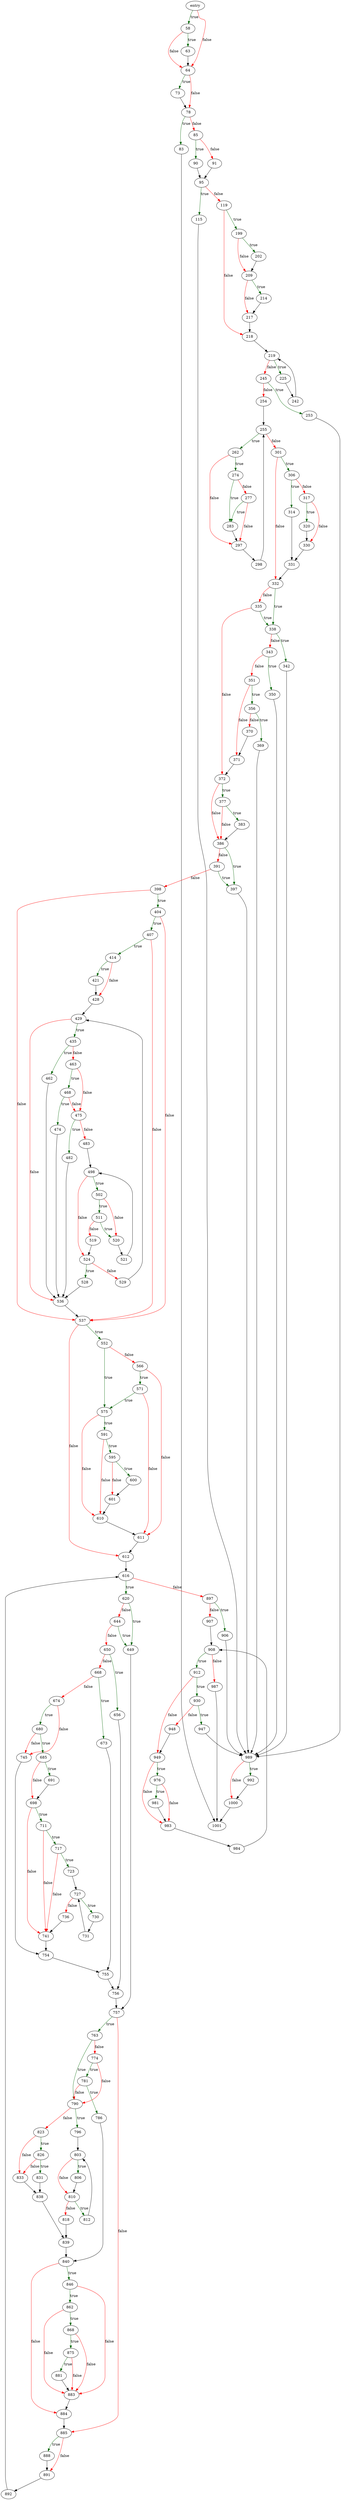 digraph "sqlite3WhereBegin" {
	// Node definitions.
	7 [label=entry];
	58;
	63;
	64;
	73;
	78;
	83;
	85;
	90;
	91;
	95;
	115;
	119;
	199;
	202;
	209;
	214;
	217;
	218;
	219;
	225;
	242;
	245;
	253;
	254;
	255;
	262;
	274;
	277;
	283;
	297;
	298;
	301;
	306;
	314;
	317;
	320;
	330;
	331;
	332;
	335;
	338;
	342;
	343;
	350;
	351;
	356;
	369;
	370;
	371;
	372;
	377;
	383;
	386;
	391;
	397;
	398;
	404;
	407;
	414;
	421;
	428;
	429;
	435;
	462;
	463;
	468;
	474;
	475;
	482;
	483;
	498;
	502;
	511;
	519;
	520;
	521;
	524;
	528;
	529;
	536;
	537;
	552;
	566;
	571;
	575;
	591;
	595;
	600;
	601;
	610;
	611;
	612;
	616;
	620;
	644;
	649;
	650;
	656;
	668;
	673;
	674;
	680;
	685;
	691;
	698;
	711;
	717;
	723;
	727;
	730;
	731;
	736;
	741;
	745;
	754;
	755;
	756;
	757;
	763;
	774;
	781;
	786;
	790;
	796;
	803;
	806;
	810;
	812;
	818;
	823;
	826;
	831;
	833;
	838;
	839;
	840;
	846;
	862;
	868;
	875;
	881;
	883;
	884;
	885;
	888;
	891;
	892;
	897;
	906;
	907;
	908;
	912;
	930;
	947;
	948;
	949;
	976;
	981;
	983;
	984;
	987;
	989;
	992;
	1000;
	1001;

	// Edge definitions.
	7 -> 58 [
		color=darkgreen
		label=true
	];
	7 -> 64 [
		color=red
		label=false
	];
	58 -> 63 [
		color=darkgreen
		label=true
	];
	58 -> 64 [
		color=red
		label=false
	];
	63 -> 64;
	64 -> 73 [
		color=darkgreen
		label=true
	];
	64 -> 78 [
		color=red
		label=false
	];
	73 -> 78;
	78 -> 83 [
		color=darkgreen
		label=true
	];
	78 -> 85 [
		color=red
		label=false
	];
	83 -> 1001;
	85 -> 90 [
		color=darkgreen
		label=true
	];
	85 -> 91 [
		color=red
		label=false
	];
	90 -> 95;
	91 -> 95;
	95 -> 115 [
		color=darkgreen
		label=true
	];
	95 -> 119 [
		color=red
		label=false
	];
	115 -> 989;
	119 -> 199 [
		color=darkgreen
		label=true
	];
	119 -> 218 [
		color=red
		label=false
	];
	199 -> 202 [
		color=darkgreen
		label=true
	];
	199 -> 209 [
		color=red
		label=false
	];
	202 -> 209;
	209 -> 214 [
		color=darkgreen
		label=true
	];
	209 -> 217 [
		color=red
		label=false
	];
	214 -> 217;
	217 -> 218;
	218 -> 219;
	219 -> 225 [
		color=darkgreen
		label=true
	];
	219 -> 245 [
		color=red
		label=false
	];
	225 -> 242;
	242 -> 219;
	245 -> 253 [
		color=darkgreen
		label=true
	];
	245 -> 254 [
		color=red
		label=false
	];
	253 -> 989;
	254 -> 255;
	255 -> 262 [
		color=darkgreen
		label=true
	];
	255 -> 301 [
		color=red
		label=false
	];
	262 -> 274 [
		color=darkgreen
		label=true
	];
	262 -> 297 [
		color=red
		label=false
	];
	274 -> 277 [
		color=red
		label=false
	];
	274 -> 283 [
		color=darkgreen
		label=true
	];
	277 -> 283 [
		color=darkgreen
		label=true
	];
	277 -> 297 [
		color=red
		label=false
	];
	283 -> 297;
	297 -> 298;
	298 -> 255;
	301 -> 306 [
		color=darkgreen
		label=true
	];
	301 -> 332 [
		color=red
		label=false
	];
	306 -> 314 [
		color=darkgreen
		label=true
	];
	306 -> 317 [
		color=red
		label=false
	];
	314 -> 331;
	317 -> 320 [
		color=darkgreen
		label=true
	];
	317 -> 330 [
		color=red
		label=false
	];
	320 -> 330;
	330 -> 331;
	331 -> 332;
	332 -> 335 [
		color=red
		label=false
	];
	332 -> 338 [
		color=darkgreen
		label=true
	];
	335 -> 338 [
		color=darkgreen
		label=true
	];
	335 -> 372 [
		color=red
		label=false
	];
	338 -> 342 [
		color=darkgreen
		label=true
	];
	338 -> 343 [
		color=red
		label=false
	];
	342 -> 989;
	343 -> 350 [
		color=darkgreen
		label=true
	];
	343 -> 351 [
		color=red
		label=false
	];
	350 -> 989;
	351 -> 356 [
		color=darkgreen
		label=true
	];
	351 -> 371 [
		color=red
		label=false
	];
	356 -> 369 [
		color=darkgreen
		label=true
	];
	356 -> 370 [
		color=red
		label=false
	];
	369 -> 989;
	370 -> 371;
	371 -> 372;
	372 -> 377 [
		color=darkgreen
		label=true
	];
	372 -> 386 [
		color=red
		label=false
	];
	377 -> 383 [
		color=darkgreen
		label=true
	];
	377 -> 386 [
		color=red
		label=false
	];
	383 -> 386;
	386 -> 391 [
		color=red
		label=false
	];
	386 -> 397 [
		color=darkgreen
		label=true
	];
	391 -> 397 [
		color=darkgreen
		label=true
	];
	391 -> 398 [
		color=red
		label=false
	];
	397 -> 989;
	398 -> 404 [
		color=darkgreen
		label=true
	];
	398 -> 537 [
		color=red
		label=false
	];
	404 -> 407 [
		color=darkgreen
		label=true
	];
	404 -> 537 [
		color=red
		label=false
	];
	407 -> 414 [
		color=darkgreen
		label=true
	];
	407 -> 537 [
		color=red
		label=false
	];
	414 -> 421 [
		color=darkgreen
		label=true
	];
	414 -> 428 [
		color=red
		label=false
	];
	421 -> 428;
	428 -> 429;
	429 -> 435 [
		color=darkgreen
		label=true
	];
	429 -> 536 [
		color=red
		label=false
	];
	435 -> 462 [
		color=darkgreen
		label=true
	];
	435 -> 463 [
		color=red
		label=false
	];
	462 -> 536;
	463 -> 468 [
		color=darkgreen
		label=true
	];
	463 -> 475 [
		color=red
		label=false
	];
	468 -> 474 [
		color=darkgreen
		label=true
	];
	468 -> 475 [
		color=red
		label=false
	];
	474 -> 536;
	475 -> 482 [
		color=darkgreen
		label=true
	];
	475 -> 483 [
		color=red
		label=false
	];
	482 -> 536;
	483 -> 498;
	498 -> 502 [
		color=darkgreen
		label=true
	];
	498 -> 524 [
		color=red
		label=false
	];
	502 -> 511 [
		color=darkgreen
		label=true
	];
	502 -> 520 [
		color=red
		label=false
	];
	511 -> 519 [
		color=red
		label=false
	];
	511 -> 520 [
		color=darkgreen
		label=true
	];
	519 -> 524;
	520 -> 521;
	521 -> 498;
	524 -> 528 [
		color=darkgreen
		label=true
	];
	524 -> 529 [
		color=red
		label=false
	];
	528 -> 536;
	529 -> 429;
	536 -> 537;
	537 -> 552 [
		color=darkgreen
		label=true
	];
	537 -> 612 [
		color=red
		label=false
	];
	552 -> 566 [
		color=red
		label=false
	];
	552 -> 575 [
		color=darkgreen
		label=true
	];
	566 -> 571 [
		color=darkgreen
		label=true
	];
	566 -> 611 [
		color=red
		label=false
	];
	571 -> 575 [
		color=darkgreen
		label=true
	];
	571 -> 611 [
		color=red
		label=false
	];
	575 -> 591 [
		color=darkgreen
		label=true
	];
	575 -> 610 [
		color=red
		label=false
	];
	591 -> 595 [
		color=darkgreen
		label=true
	];
	591 -> 610 [
		color=red
		label=false
	];
	595 -> 600 [
		color=darkgreen
		label=true
	];
	595 -> 601 [
		color=red
		label=false
	];
	600 -> 601;
	601 -> 610;
	610 -> 611;
	611 -> 612;
	612 -> 616;
	616 -> 620 [
		color=darkgreen
		label=true
	];
	616 -> 897 [
		color=red
		label=false
	];
	620 -> 644 [
		color=red
		label=false
	];
	620 -> 649 [
		color=darkgreen
		label=true
	];
	644 -> 649 [
		color=darkgreen
		label=true
	];
	644 -> 650 [
		color=red
		label=false
	];
	649 -> 757;
	650 -> 656 [
		color=darkgreen
		label=true
	];
	650 -> 668 [
		color=red
		label=false
	];
	656 -> 756;
	668 -> 673 [
		color=darkgreen
		label=true
	];
	668 -> 674 [
		color=red
		label=false
	];
	673 -> 755;
	674 -> 680 [
		color=darkgreen
		label=true
	];
	674 -> 745 [
		color=red
		label=false
	];
	680 -> 685 [
		color=darkgreen
		label=true
	];
	680 -> 745 [
		color=red
		label=false
	];
	685 -> 691 [
		color=darkgreen
		label=true
	];
	685 -> 698 [
		color=red
		label=false
	];
	691 -> 698;
	698 -> 711 [
		color=darkgreen
		label=true
	];
	698 -> 741 [
		color=red
		label=false
	];
	711 -> 717 [
		color=darkgreen
		label=true
	];
	711 -> 741 [
		color=red
		label=false
	];
	717 -> 723 [
		color=darkgreen
		label=true
	];
	717 -> 741 [
		color=red
		label=false
	];
	723 -> 727;
	727 -> 730 [
		color=darkgreen
		label=true
	];
	727 -> 736 [
		color=red
		label=false
	];
	730 -> 731;
	731 -> 727;
	736 -> 741;
	741 -> 754;
	745 -> 754;
	754 -> 755;
	755 -> 756;
	756 -> 757;
	757 -> 763 [
		color=darkgreen
		label=true
	];
	757 -> 885 [
		color=red
		label=false
	];
	763 -> 774 [
		color=red
		label=false
	];
	763 -> 790 [
		color=darkgreen
		label=true
	];
	774 -> 781 [
		color=darkgreen
		label=true
	];
	774 -> 790 [
		color=red
		label=false
	];
	781 -> 786 [
		color=darkgreen
		label=true
	];
	781 -> 790 [
		color=red
		label=false
	];
	786 -> 840;
	790 -> 796 [
		color=darkgreen
		label=true
	];
	790 -> 823 [
		color=red
		label=false
	];
	796 -> 803;
	803 -> 806 [
		color=darkgreen
		label=true
	];
	803 -> 810 [
		color=red
		label=false
	];
	806 -> 810;
	810 -> 812 [
		color=darkgreen
		label=true
	];
	810 -> 818 [
		color=red
		label=false
	];
	812 -> 803;
	818 -> 839;
	823 -> 826 [
		color=darkgreen
		label=true
	];
	823 -> 833 [
		color=red
		label=false
	];
	826 -> 831 [
		color=darkgreen
		label=true
	];
	826 -> 833 [
		color=red
		label=false
	];
	831 -> 838;
	833 -> 838;
	838 -> 839;
	839 -> 840;
	840 -> 846 [
		color=darkgreen
		label=true
	];
	840 -> 884 [
		color=red
		label=false
	];
	846 -> 862 [
		color=darkgreen
		label=true
	];
	846 -> 883 [
		color=red
		label=false
	];
	862 -> 868 [
		color=darkgreen
		label=true
	];
	862 -> 883 [
		color=red
		label=false
	];
	868 -> 875 [
		color=darkgreen
		label=true
	];
	868 -> 883 [
		color=red
		label=false
	];
	875 -> 881 [
		color=darkgreen
		label=true
	];
	875 -> 883 [
		color=red
		label=false
	];
	881 -> 883;
	883 -> 884;
	884 -> 885;
	885 -> 888 [
		color=darkgreen
		label=true
	];
	885 -> 891 [
		color=red
		label=false
	];
	888 -> 891;
	891 -> 892;
	892 -> 616;
	897 -> 906 [
		color=darkgreen
		label=true
	];
	897 -> 907 [
		color=red
		label=false
	];
	906 -> 989;
	907 -> 908;
	908 -> 912 [
		color=darkgreen
		label=true
	];
	908 -> 987 [
		color=red
		label=false
	];
	912 -> 930 [
		color=darkgreen
		label=true
	];
	912 -> 949 [
		color=red
		label=false
	];
	930 -> 947 [
		color=darkgreen
		label=true
	];
	930 -> 948 [
		color=red
		label=false
	];
	947 -> 989;
	948 -> 949;
	949 -> 976 [
		color=darkgreen
		label=true
	];
	949 -> 983 [
		color=red
		label=false
	];
	976 -> 981 [
		color=darkgreen
		label=true
	];
	976 -> 983 [
		color=red
		label=false
	];
	981 -> 983;
	983 -> 984;
	984 -> 908;
	987 -> 1001;
	989 -> 992 [
		color=darkgreen
		label=true
	];
	989 -> 1000 [
		color=red
		label=false
	];
	992 -> 1000;
	1000 -> 1001;
}